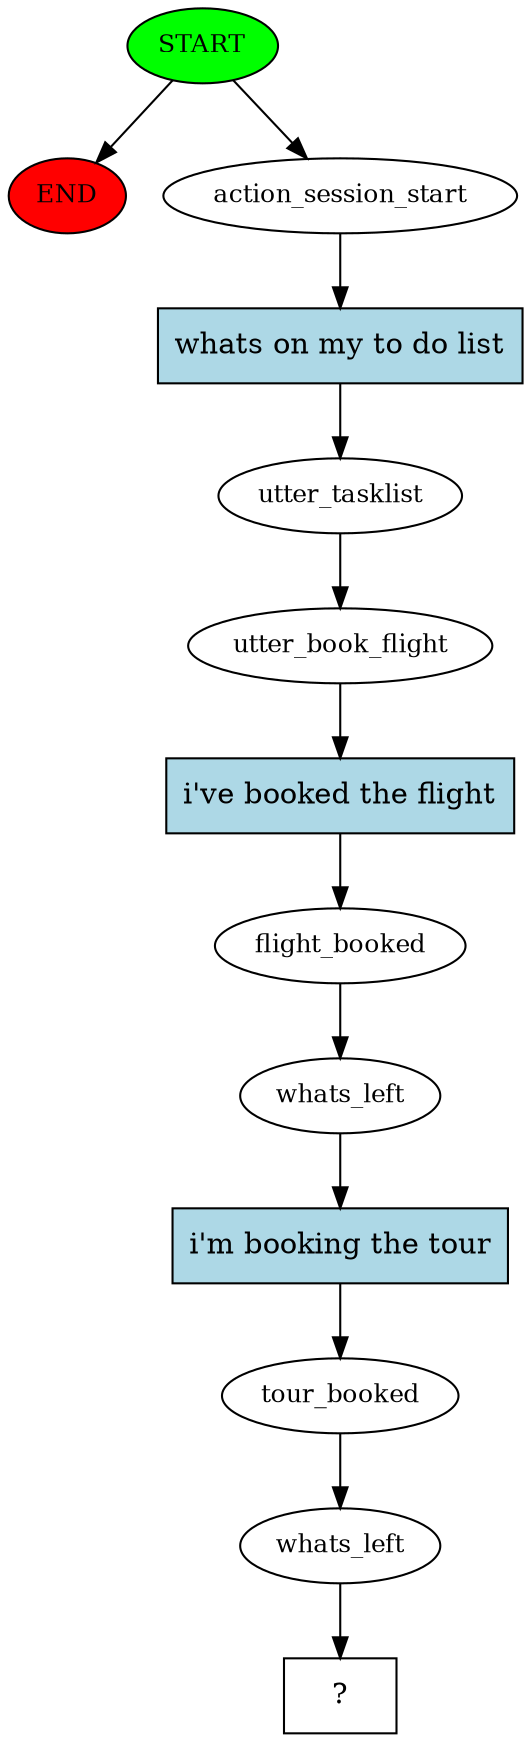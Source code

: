 digraph  {
0 [class="start active", fillcolor=green, fontsize=12, label=START, style=filled];
"-1" [class=end, fillcolor=red, fontsize=12, label=END, style=filled];
1 [class=active, fontsize=12, label=action_session_start];
2 [class=active, fontsize=12, label=utter_tasklist];
3 [class=active, fontsize=12, label=utter_book_flight];
4 [class=active, fontsize=12, label=flight_booked];
5 [class=active, fontsize=12, label=whats_left];
6 [class=active, fontsize=12, label=tour_booked];
7 [class=active, fontsize=12, label=whats_left];
8 [class="intent dashed active", label="  ?  ", shape=rect];
9 [class="intent active", fillcolor=lightblue, label="whats on my to do list", shape=rect, style=filled];
10 [class="intent active", fillcolor=lightblue, label="i've booked the flight", shape=rect, style=filled];
11 [class="intent active", fillcolor=lightblue, label="i'm booking the tour", shape=rect, style=filled];
0 -> "-1"  [class="", key=NONE, label=""];
0 -> 1  [class=active, key=NONE, label=""];
1 -> 9  [class=active, key=0];
2 -> 3  [class=active, key=NONE, label=""];
3 -> 10  [class=active, key=0];
4 -> 5  [class=active, key=NONE, label=""];
5 -> 11  [class=active, key=0];
6 -> 7  [class=active, key=NONE, label=""];
7 -> 8  [class=active, key=NONE, label=""];
9 -> 2  [class=active, key=0];
10 -> 4  [class=active, key=0];
11 -> 6  [class=active, key=0];
}

